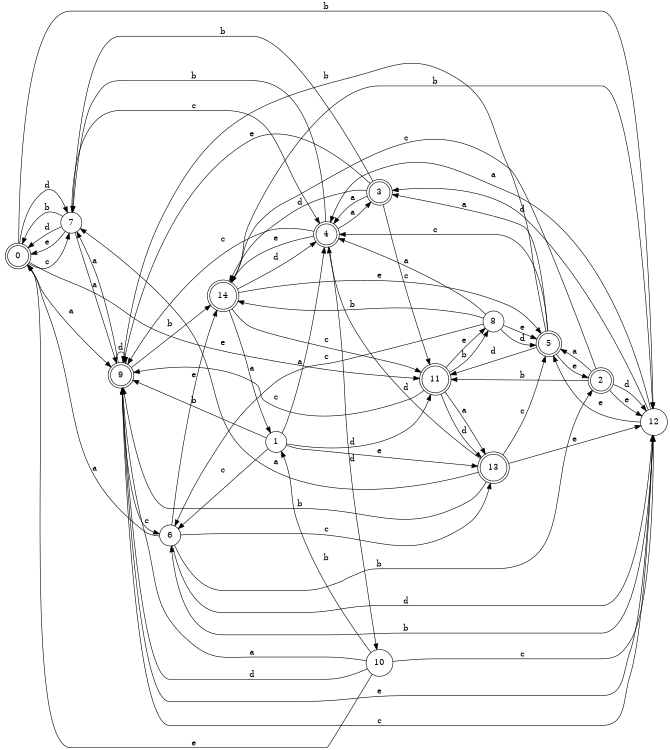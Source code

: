 digraph n12_9 {
__start0 [label="" shape="none"];

rankdir=LR;
size="8,5";

s0 [style="rounded,filled", color="black", fillcolor="white" shape="doublecircle", label="0"];
s1 [style="filled", color="black", fillcolor="white" shape="circle", label="1"];
s2 [style="rounded,filled", color="black", fillcolor="white" shape="doublecircle", label="2"];
s3 [style="rounded,filled", color="black", fillcolor="white" shape="doublecircle", label="3"];
s4 [style="rounded,filled", color="black", fillcolor="white" shape="doublecircle", label="4"];
s5 [style="rounded,filled", color="black", fillcolor="white" shape="doublecircle", label="5"];
s6 [style="filled", color="black", fillcolor="white" shape="circle", label="6"];
s7 [style="filled", color="black", fillcolor="white" shape="circle", label="7"];
s8 [style="filled", color="black", fillcolor="white" shape="circle", label="8"];
s9 [style="rounded,filled", color="black", fillcolor="white" shape="doublecircle", label="9"];
s10 [style="filled", color="black", fillcolor="white" shape="circle", label="10"];
s11 [style="rounded,filled", color="black", fillcolor="white" shape="doublecircle", label="11"];
s12 [style="filled", color="black", fillcolor="white" shape="circle", label="12"];
s13 [style="rounded,filled", color="black", fillcolor="white" shape="doublecircle", label="13"];
s14 [style="rounded,filled", color="black", fillcolor="white" shape="doublecircle", label="14"];
s0 -> s9 [label="a"];
s0 -> s12 [label="b"];
s0 -> s7 [label="c"];
s0 -> s7 [label="d"];
s0 -> s11 [label="e"];
s1 -> s4 [label="a"];
s1 -> s9 [label="b"];
s1 -> s6 [label="c"];
s1 -> s11 [label="d"];
s1 -> s13 [label="e"];
s2 -> s5 [label="a"];
s2 -> s11 [label="b"];
s2 -> s14 [label="c"];
s2 -> s12 [label="d"];
s2 -> s12 [label="e"];
s3 -> s4 [label="a"];
s3 -> s7 [label="b"];
s3 -> s11 [label="c"];
s3 -> s14 [label="d"];
s3 -> s9 [label="e"];
s4 -> s3 [label="a"];
s4 -> s7 [label="b"];
s4 -> s9 [label="c"];
s4 -> s10 [label="d"];
s4 -> s14 [label="e"];
s5 -> s3 [label="a"];
s5 -> s9 [label="b"];
s5 -> s4 [label="c"];
s5 -> s11 [label="d"];
s5 -> s2 [label="e"];
s6 -> s0 [label="a"];
s6 -> s2 [label="b"];
s6 -> s13 [label="c"];
s6 -> s12 [label="d"];
s6 -> s14 [label="e"];
s7 -> s9 [label="a"];
s7 -> s0 [label="b"];
s7 -> s4 [label="c"];
s7 -> s0 [label="d"];
s7 -> s0 [label="e"];
s8 -> s4 [label="a"];
s8 -> s14 [label="b"];
s8 -> s6 [label="c"];
s8 -> s5 [label="d"];
s8 -> s5 [label="e"];
s9 -> s7 [label="a"];
s9 -> s14 [label="b"];
s9 -> s6 [label="c"];
s9 -> s9 [label="d"];
s9 -> s12 [label="e"];
s10 -> s9 [label="a"];
s10 -> s1 [label="b"];
s10 -> s12 [label="c"];
s10 -> s9 [label="d"];
s10 -> s0 [label="e"];
s11 -> s13 [label="a"];
s11 -> s8 [label="b"];
s11 -> s9 [label="c"];
s11 -> s13 [label="d"];
s11 -> s8 [label="e"];
s12 -> s4 [label="a"];
s12 -> s6 [label="b"];
s12 -> s9 [label="c"];
s12 -> s3 [label="d"];
s12 -> s5 [label="e"];
s13 -> s7 [label="a"];
s13 -> s9 [label="b"];
s13 -> s5 [label="c"];
s13 -> s4 [label="d"];
s13 -> s12 [label="e"];
s14 -> s1 [label="a"];
s14 -> s12 [label="b"];
s14 -> s11 [label="c"];
s14 -> s4 [label="d"];
s14 -> s5 [label="e"];

}